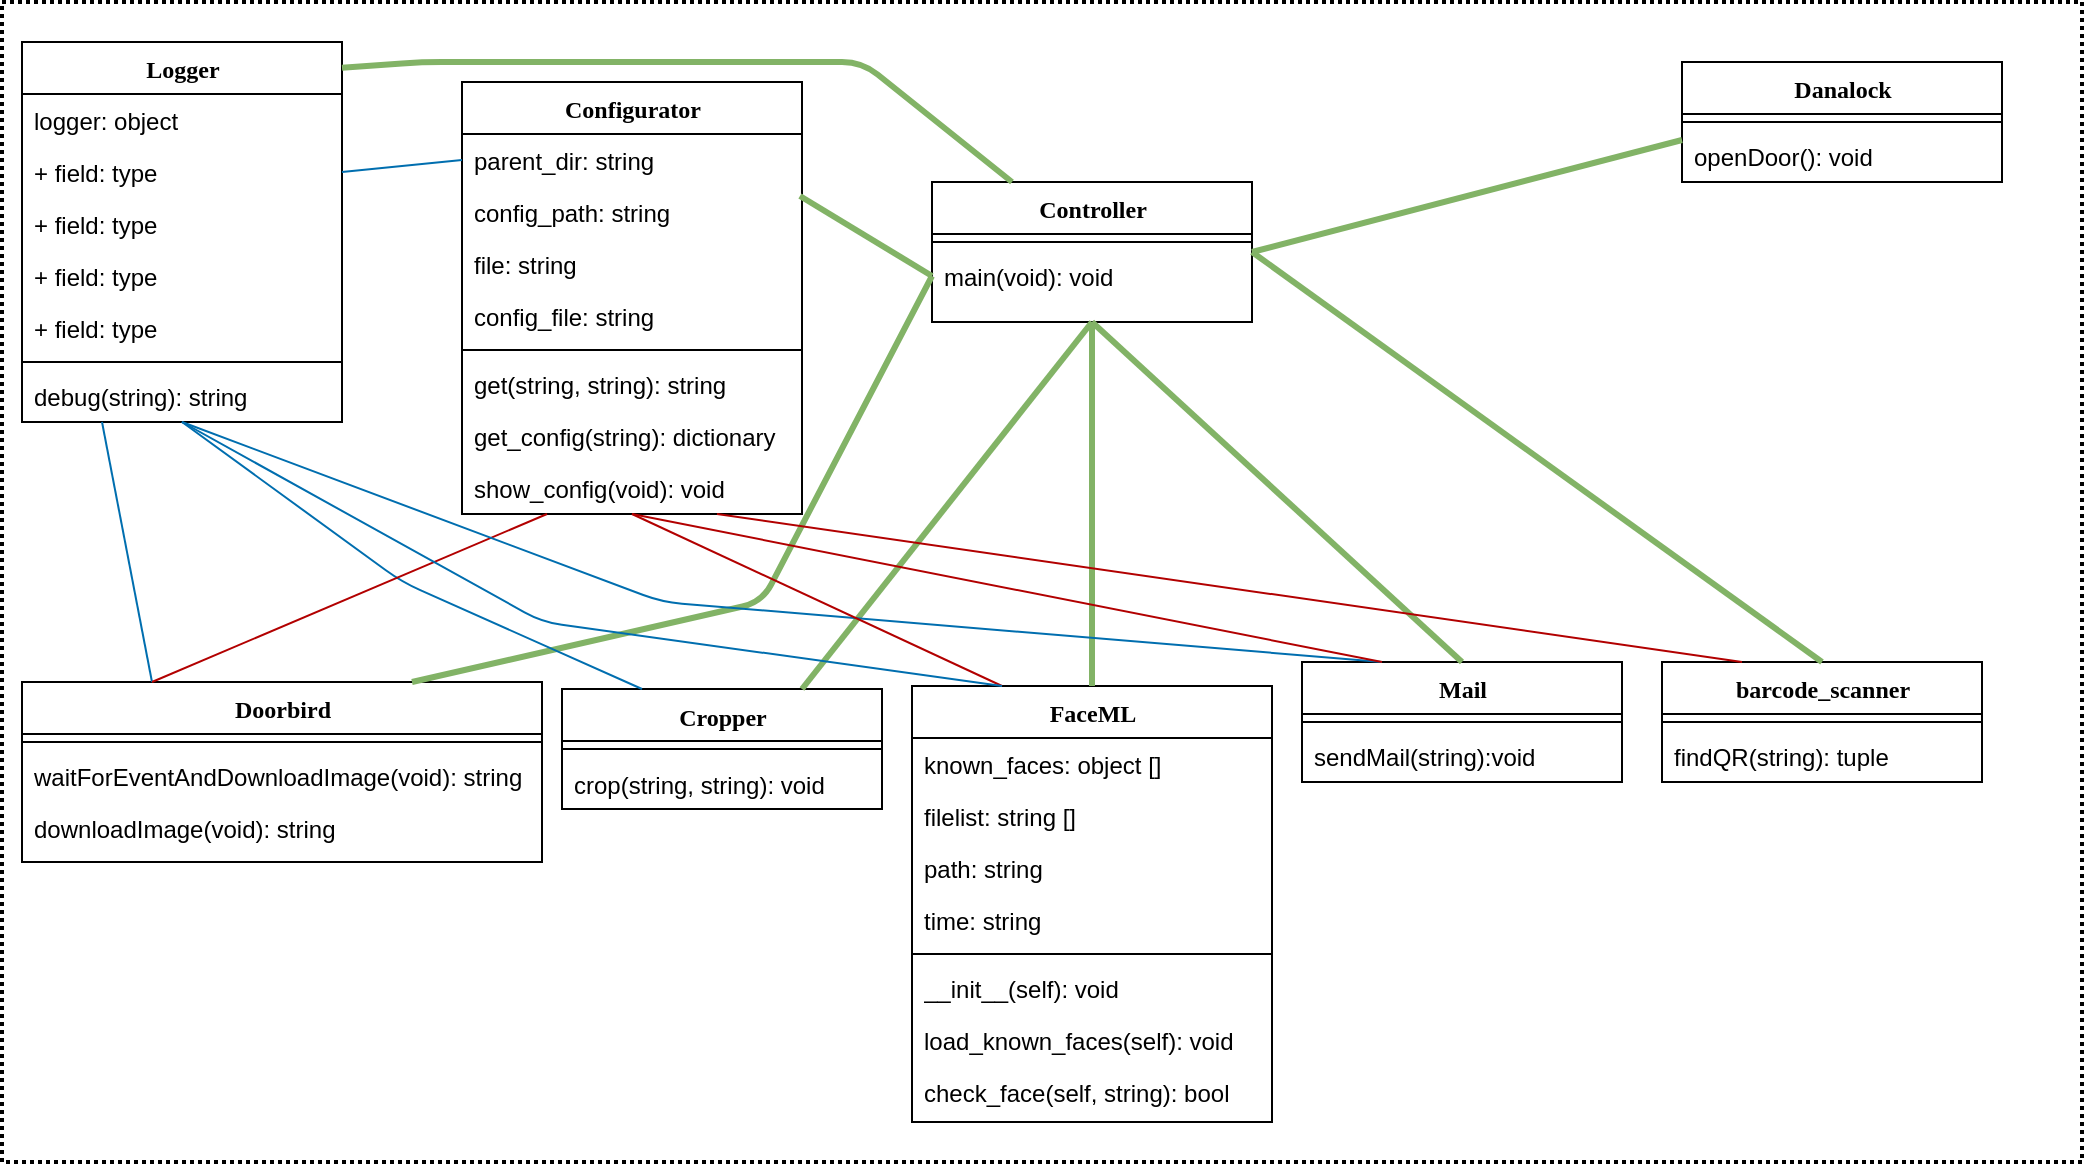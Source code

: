 <mxfile version="12.3.2" type="device" pages="1"><diagram name="Page-1" id="9f46799a-70d6-7492-0946-bef42562c5a5"><mxGraphModel dx="1422" dy="794" grid="1" gridSize="10" guides="1" tooltips="1" connect="1" arrows="1" fold="1" page="1" pageScale="1" pageWidth="1100" pageHeight="850" background="#ffffff" math="0" shadow="0"><root><mxCell id="0"/><mxCell id="1" parent="0"/><mxCell id="78961159f06e98e8-17" value="Logger" style="swimlane;html=1;fontStyle=1;align=center;verticalAlign=top;childLayout=stackLayout;horizontal=1;startSize=26;horizontalStack=0;resizeParent=1;resizeLast=0;collapsible=1;marginBottom=0;swimlaneFillColor=#ffffff;rounded=0;shadow=0;comic=0;labelBackgroundColor=none;strokeWidth=1;fillColor=none;fontFamily=Verdana;fontSize=12" parent="1" vertex="1"><mxGeometry x="30" y="100" width="160" height="190" as="geometry"/></mxCell><mxCell id="78961159f06e98e8-21" value="logger: object" style="text;html=1;strokeColor=none;fillColor=none;align=left;verticalAlign=top;spacingLeft=4;spacingRight=4;whiteSpace=wrap;overflow=hidden;rotatable=0;points=[[0,0.5],[1,0.5]];portConstraint=eastwest;" parent="78961159f06e98e8-17" vertex="1"><mxGeometry y="26" width="160" height="26" as="geometry"/></mxCell><mxCell id="78961159f06e98e8-23" value="+ field: type" style="text;html=1;strokeColor=none;fillColor=none;align=left;verticalAlign=top;spacingLeft=4;spacingRight=4;whiteSpace=wrap;overflow=hidden;rotatable=0;points=[[0,0.5],[1,0.5]];portConstraint=eastwest;" parent="78961159f06e98e8-17" vertex="1"><mxGeometry y="52" width="160" height="26" as="geometry"/></mxCell><mxCell id="78961159f06e98e8-25" value="+ field: type" style="text;html=1;strokeColor=none;fillColor=none;align=left;verticalAlign=top;spacingLeft=4;spacingRight=4;whiteSpace=wrap;overflow=hidden;rotatable=0;points=[[0,0.5],[1,0.5]];portConstraint=eastwest;" parent="78961159f06e98e8-17" vertex="1"><mxGeometry y="78" width="160" height="26" as="geometry"/></mxCell><mxCell id="78961159f06e98e8-26" value="+ field: type" style="text;html=1;strokeColor=none;fillColor=none;align=left;verticalAlign=top;spacingLeft=4;spacingRight=4;whiteSpace=wrap;overflow=hidden;rotatable=0;points=[[0,0.5],[1,0.5]];portConstraint=eastwest;" parent="78961159f06e98e8-17" vertex="1"><mxGeometry y="104" width="160" height="26" as="geometry"/></mxCell><mxCell id="78961159f06e98e8-24" value="+ field: type" style="text;html=1;strokeColor=none;fillColor=none;align=left;verticalAlign=top;spacingLeft=4;spacingRight=4;whiteSpace=wrap;overflow=hidden;rotatable=0;points=[[0,0.5],[1,0.5]];portConstraint=eastwest;" parent="78961159f06e98e8-17" vertex="1"><mxGeometry y="130" width="160" height="26" as="geometry"/></mxCell><mxCell id="78961159f06e98e8-19" value="" style="line;html=1;strokeWidth=1;fillColor=none;align=left;verticalAlign=middle;spacingTop=-1;spacingLeft=3;spacingRight=3;rotatable=0;labelPosition=right;points=[];portConstraint=eastwest;" parent="78961159f06e98e8-17" vertex="1"><mxGeometry y="156" width="160" height="8" as="geometry"/></mxCell><mxCell id="78961159f06e98e8-27" value="debug(string): string" style="text;html=1;strokeColor=none;fillColor=none;align=left;verticalAlign=top;spacingLeft=4;spacingRight=4;whiteSpace=wrap;overflow=hidden;rotatable=0;points=[[0,0.5],[1,0.5]];portConstraint=eastwest;" parent="78961159f06e98e8-17" vertex="1"><mxGeometry y="164" width="160" height="26" as="geometry"/></mxCell><mxCell id="78961159f06e98e8-30" value="Controller" style="swimlane;html=1;fontStyle=1;align=center;verticalAlign=top;childLayout=stackLayout;horizontal=1;startSize=26;horizontalStack=0;resizeParent=1;resizeLast=0;collapsible=1;marginBottom=0;swimlaneFillColor=#ffffff;rounded=0;shadow=0;comic=0;labelBackgroundColor=none;strokeWidth=1;fillColor=none;fontFamily=Verdana;fontSize=12" parent="1" vertex="1"><mxGeometry x="485" y="170" width="160" height="70" as="geometry"/></mxCell><mxCell id="78961159f06e98e8-38" value="" style="line;html=1;strokeWidth=1;fillColor=none;align=left;verticalAlign=middle;spacingTop=-1;spacingLeft=3;spacingRight=3;rotatable=0;labelPosition=right;points=[];portConstraint=eastwest;" parent="78961159f06e98e8-30" vertex="1"><mxGeometry y="26" width="160" height="8" as="geometry"/></mxCell><mxCell id="78961159f06e98e8-39" value="main(void): void" style="text;html=1;strokeColor=none;fillColor=none;align=left;verticalAlign=top;spacingLeft=4;spacingRight=4;whiteSpace=wrap;overflow=hidden;rotatable=0;points=[[0,0.5],[1,0.5]];portConstraint=eastwest;" parent="78961159f06e98e8-30" vertex="1"><mxGeometry y="34" width="160" height="26" as="geometry"/></mxCell><mxCell id="78961159f06e98e8-43" value="Configurator" style="swimlane;html=1;fontStyle=1;align=center;verticalAlign=top;childLayout=stackLayout;horizontal=1;startSize=26;horizontalStack=0;resizeParent=1;resizeLast=0;collapsible=1;marginBottom=0;swimlaneFillColor=#ffffff;rounded=0;shadow=0;comic=0;labelBackgroundColor=none;strokeWidth=1;fillColor=none;fontFamily=Verdana;fontSize=12" parent="1" vertex="1"><mxGeometry x="250" y="120" width="170" height="216" as="geometry"/></mxCell><mxCell id="78961159f06e98e8-44" value="parent_dir: string" style="text;html=1;strokeColor=none;fillColor=none;align=left;verticalAlign=top;spacingLeft=4;spacingRight=4;whiteSpace=wrap;overflow=hidden;rotatable=0;points=[[0,0.5],[1,0.5]];portConstraint=eastwest;" parent="78961159f06e98e8-43" vertex="1"><mxGeometry y="26" width="170" height="26" as="geometry"/></mxCell><mxCell id="78961159f06e98e8-45" value="config_path: string" style="text;html=1;strokeColor=none;fillColor=none;align=left;verticalAlign=top;spacingLeft=4;spacingRight=4;whiteSpace=wrap;overflow=hidden;rotatable=0;points=[[0,0.5],[1,0.5]];portConstraint=eastwest;" parent="78961159f06e98e8-43" vertex="1"><mxGeometry y="52" width="170" height="26" as="geometry"/></mxCell><mxCell id="78961159f06e98e8-49" value="file: string" style="text;html=1;strokeColor=none;fillColor=none;align=left;verticalAlign=top;spacingLeft=4;spacingRight=4;whiteSpace=wrap;overflow=hidden;rotatable=0;points=[[0,0.5],[1,0.5]];portConstraint=eastwest;" parent="78961159f06e98e8-43" vertex="1"><mxGeometry y="78" width="170" height="26" as="geometry"/></mxCell><mxCell id="78961159f06e98e8-50" value="config_file: string" style="text;html=1;strokeColor=none;fillColor=none;align=left;verticalAlign=top;spacingLeft=4;spacingRight=4;whiteSpace=wrap;overflow=hidden;rotatable=0;points=[[0,0.5],[1,0.5]];portConstraint=eastwest;" parent="78961159f06e98e8-43" vertex="1"><mxGeometry y="104" width="170" height="26" as="geometry"/></mxCell><mxCell id="78961159f06e98e8-51" value="" style="line;html=1;strokeWidth=1;fillColor=none;align=left;verticalAlign=middle;spacingTop=-1;spacingLeft=3;spacingRight=3;rotatable=0;labelPosition=right;points=[];portConstraint=eastwest;" parent="78961159f06e98e8-43" vertex="1"><mxGeometry y="130" width="170" height="8" as="geometry"/></mxCell><mxCell id="H99cASsbOz2Q3q3zwD32-48" value="get(string, string): string" style="text;html=1;strokeColor=none;fillColor=none;align=left;verticalAlign=top;spacingLeft=4;spacingRight=4;whiteSpace=wrap;overflow=hidden;rotatable=0;points=[[0,0.5],[1,0.5]];portConstraint=eastwest;" vertex="1" parent="78961159f06e98e8-43"><mxGeometry y="138" width="170" height="26" as="geometry"/></mxCell><mxCell id="78961159f06e98e8-52" value="get_config(string): dictionary" style="text;html=1;strokeColor=none;fillColor=none;align=left;verticalAlign=top;spacingLeft=4;spacingRight=4;whiteSpace=wrap;overflow=hidden;rotatable=0;points=[[0,0.5],[1,0.5]];portConstraint=eastwest;" parent="78961159f06e98e8-43" vertex="1"><mxGeometry y="164" width="170" height="26" as="geometry"/></mxCell><mxCell id="78961159f06e98e8-53" value="show_config(void): void" style="text;html=1;strokeColor=none;fillColor=none;align=left;verticalAlign=top;spacingLeft=4;spacingRight=4;whiteSpace=wrap;overflow=hidden;rotatable=0;points=[[0,0.5],[1,0.5]];portConstraint=eastwest;" parent="78961159f06e98e8-43" vertex="1"><mxGeometry y="190" width="170" height="26" as="geometry"/></mxCell><mxCell id="78961159f06e98e8-56" value="Cropper" style="swimlane;html=1;fontStyle=1;align=center;verticalAlign=top;childLayout=stackLayout;horizontal=1;startSize=26;horizontalStack=0;resizeParent=1;resizeLast=0;collapsible=1;marginBottom=0;swimlaneFillColor=#ffffff;rounded=0;shadow=0;comic=0;labelBackgroundColor=none;strokeWidth=1;fillColor=none;fontFamily=Verdana;fontSize=12" parent="1" vertex="1"><mxGeometry x="300" y="423.5" width="160" height="60" as="geometry"/></mxCell><mxCell id="78961159f06e98e8-64" value="" style="line;html=1;strokeWidth=1;fillColor=none;align=left;verticalAlign=middle;spacingTop=-1;spacingLeft=3;spacingRight=3;rotatable=0;labelPosition=right;points=[];portConstraint=eastwest;" parent="78961159f06e98e8-56" vertex="1"><mxGeometry y="26" width="160" height="8" as="geometry"/></mxCell><mxCell id="78961159f06e98e8-65" value="crop(string, string): void&amp;nbsp;" style="text;html=1;strokeColor=none;fillColor=none;align=left;verticalAlign=top;spacingLeft=4;spacingRight=4;whiteSpace=wrap;overflow=hidden;rotatable=0;points=[[0,0.5],[1,0.5]];portConstraint=eastwest;" parent="78961159f06e98e8-56" vertex="1"><mxGeometry y="34" width="160" height="26" as="geometry"/></mxCell><mxCell id="78961159f06e98e8-69" value="FaceML" style="swimlane;html=1;fontStyle=1;align=center;verticalAlign=top;childLayout=stackLayout;horizontal=1;startSize=26;horizontalStack=0;resizeParent=1;resizeLast=0;collapsible=1;marginBottom=0;swimlaneFillColor=#ffffff;rounded=0;shadow=0;comic=0;labelBackgroundColor=none;strokeWidth=1;fillColor=none;fontFamily=Verdana;fontSize=12" parent="1" vertex="1"><mxGeometry x="475" y="422" width="180" height="218" as="geometry"/></mxCell><mxCell id="78961159f06e98e8-70" value="known_faces: object []" style="text;html=1;strokeColor=none;fillColor=none;align=left;verticalAlign=top;spacingLeft=4;spacingRight=4;whiteSpace=wrap;overflow=hidden;rotatable=0;points=[[0,0.5],[1,0.5]];portConstraint=eastwest;" parent="78961159f06e98e8-69" vertex="1"><mxGeometry y="26" width="180" height="26" as="geometry"/></mxCell><mxCell id="78961159f06e98e8-71" value="filelist: string []" style="text;html=1;strokeColor=none;fillColor=none;align=left;verticalAlign=top;spacingLeft=4;spacingRight=4;whiteSpace=wrap;overflow=hidden;rotatable=0;points=[[0,0.5],[1,0.5]];portConstraint=eastwest;" parent="78961159f06e98e8-69" vertex="1"><mxGeometry y="52" width="180" height="26" as="geometry"/></mxCell><mxCell id="78961159f06e98e8-72" value="path: string" style="text;html=1;strokeColor=none;fillColor=none;align=left;verticalAlign=top;spacingLeft=4;spacingRight=4;whiteSpace=wrap;overflow=hidden;rotatable=0;points=[[0,0.5],[1,0.5]];portConstraint=eastwest;" parent="78961159f06e98e8-69" vertex="1"><mxGeometry y="78" width="180" height="26" as="geometry"/></mxCell><mxCell id="78961159f06e98e8-74" value="time: string" style="text;html=1;strokeColor=none;fillColor=none;align=left;verticalAlign=top;spacingLeft=4;spacingRight=4;whiteSpace=wrap;overflow=hidden;rotatable=0;points=[[0,0.5],[1,0.5]];portConstraint=eastwest;" parent="78961159f06e98e8-69" vertex="1"><mxGeometry y="104" width="180" height="26" as="geometry"/></mxCell><mxCell id="78961159f06e98e8-77" value="" style="line;html=1;strokeWidth=1;fillColor=none;align=left;verticalAlign=middle;spacingTop=-1;spacingLeft=3;spacingRight=3;rotatable=0;labelPosition=right;points=[];portConstraint=eastwest;" parent="78961159f06e98e8-69" vertex="1"><mxGeometry y="130" width="180" height="8" as="geometry"/></mxCell><mxCell id="78961159f06e98e8-78" value="__init__(self): void" style="text;html=1;strokeColor=none;fillColor=none;align=left;verticalAlign=top;spacingLeft=4;spacingRight=4;whiteSpace=wrap;overflow=hidden;rotatable=0;points=[[0,0.5],[1,0.5]];portConstraint=eastwest;" parent="78961159f06e98e8-69" vertex="1"><mxGeometry y="138" width="180" height="26" as="geometry"/></mxCell><mxCell id="78961159f06e98e8-79" value="load_known_faces(self): void" style="text;html=1;strokeColor=none;fillColor=none;align=left;verticalAlign=top;spacingLeft=4;spacingRight=4;whiteSpace=wrap;overflow=hidden;rotatable=0;points=[[0,0.5],[1,0.5]];portConstraint=eastwest;" parent="78961159f06e98e8-69" vertex="1"><mxGeometry y="164" width="180" height="26" as="geometry"/></mxCell><mxCell id="78961159f06e98e8-80" value="check_face(self, string): bool" style="text;html=1;strokeColor=none;fillColor=none;align=left;verticalAlign=top;spacingLeft=4;spacingRight=4;whiteSpace=wrap;overflow=hidden;rotatable=0;points=[[0,0.5],[1,0.5]];portConstraint=eastwest;" parent="78961159f06e98e8-69" vertex="1"><mxGeometry y="190" width="180" height="26" as="geometry"/></mxCell><mxCell id="78961159f06e98e8-82" value="Mail" style="swimlane;html=1;fontStyle=1;align=center;verticalAlign=top;childLayout=stackLayout;horizontal=1;startSize=26;horizontalStack=0;resizeParent=1;resizeLast=0;collapsible=1;marginBottom=0;swimlaneFillColor=#ffffff;rounded=0;shadow=0;comic=0;labelBackgroundColor=none;strokeWidth=1;fillColor=none;fontFamily=Verdana;fontSize=12" parent="1" vertex="1"><mxGeometry x="670" y="410" width="160" height="60" as="geometry"/></mxCell><mxCell id="78961159f06e98e8-90" value="" style="line;html=1;strokeWidth=1;fillColor=none;align=left;verticalAlign=middle;spacingTop=-1;spacingLeft=3;spacingRight=3;rotatable=0;labelPosition=right;points=[];portConstraint=eastwest;" parent="78961159f06e98e8-82" vertex="1"><mxGeometry y="26" width="160" height="8" as="geometry"/></mxCell><mxCell id="78961159f06e98e8-91" value="sendMail(string):void" style="text;html=1;strokeColor=none;fillColor=none;align=left;verticalAlign=top;spacingLeft=4;spacingRight=4;whiteSpace=wrap;overflow=hidden;rotatable=0;points=[[0,0.5],[1,0.5]];portConstraint=eastwest;" parent="78961159f06e98e8-82" vertex="1"><mxGeometry y="34" width="160" height="26" as="geometry"/></mxCell><mxCell id="78961159f06e98e8-95" value="Doorbird" style="swimlane;html=1;fontStyle=1;align=center;verticalAlign=top;childLayout=stackLayout;horizontal=1;startSize=26;horizontalStack=0;resizeParent=1;resizeLast=0;collapsible=1;marginBottom=0;swimlaneFillColor=#ffffff;rounded=0;shadow=0;comic=0;labelBackgroundColor=none;strokeWidth=1;fillColor=none;fontFamily=Verdana;fontSize=12" parent="1" vertex="1"><mxGeometry x="30" y="420" width="260" height="90" as="geometry"/></mxCell><mxCell id="78961159f06e98e8-103" value="" style="line;html=1;strokeWidth=1;fillColor=none;align=left;verticalAlign=middle;spacingTop=-1;spacingLeft=3;spacingRight=3;rotatable=0;labelPosition=right;points=[];portConstraint=eastwest;" parent="78961159f06e98e8-95" vertex="1"><mxGeometry y="26" width="260" height="8" as="geometry"/></mxCell><mxCell id="H99cASsbOz2Q3q3zwD32-57" value="waitForEventAndDownloadImage(void): string" style="text;html=1;strokeColor=none;fillColor=none;align=left;verticalAlign=top;spacingLeft=4;spacingRight=4;whiteSpace=wrap;overflow=hidden;rotatable=0;points=[[0,0.5],[1,0.5]];portConstraint=eastwest;" vertex="1" parent="78961159f06e98e8-95"><mxGeometry y="34" width="260" height="26" as="geometry"/></mxCell><mxCell id="78961159f06e98e8-104" value="downloadImage(void): string" style="text;html=1;strokeColor=none;fillColor=none;align=left;verticalAlign=top;spacingLeft=4;spacingRight=4;whiteSpace=wrap;overflow=hidden;rotatable=0;points=[[0,0.5],[1,0.5]];portConstraint=eastwest;" parent="78961159f06e98e8-95" vertex="1"><mxGeometry y="60" width="260" height="26" as="geometry"/></mxCell><mxCell id="78961159f06e98e8-108" value="barcode_scanner" style="swimlane;html=1;fontStyle=1;align=center;verticalAlign=top;childLayout=stackLayout;horizontal=1;startSize=26;horizontalStack=0;resizeParent=1;resizeLast=0;collapsible=1;marginBottom=0;swimlaneFillColor=#ffffff;rounded=0;shadow=0;comic=0;labelBackgroundColor=none;strokeWidth=1;fillColor=none;fontFamily=Verdana;fontSize=12" parent="1" vertex="1"><mxGeometry x="850" y="410" width="160" height="60" as="geometry"/></mxCell><mxCell id="78961159f06e98e8-116" value="" style="line;html=1;strokeWidth=1;fillColor=none;align=left;verticalAlign=middle;spacingTop=-1;spacingLeft=3;spacingRight=3;rotatable=0;labelPosition=right;points=[];portConstraint=eastwest;" parent="78961159f06e98e8-108" vertex="1"><mxGeometry y="26" width="160" height="8" as="geometry"/></mxCell><mxCell id="78961159f06e98e8-117" value="findQR(string): tuple" style="text;html=1;strokeColor=none;fillColor=none;align=left;verticalAlign=top;spacingLeft=4;spacingRight=4;whiteSpace=wrap;overflow=hidden;rotatable=0;points=[[0,0.5],[1,0.5]];portConstraint=eastwest;" parent="78961159f06e98e8-108" vertex="1"><mxGeometry y="34" width="160" height="26" as="geometry"/></mxCell><mxCell id="H99cASsbOz2Q3q3zwD32-1" value="" style="endArrow=none;html=1;exitX=1;exitY=0.068;exitDx=0;exitDy=0;fillColor=#d5e8d4;strokeColor=#82b366;gradientColor=#97d077;strokeWidth=3;entryX=0.25;entryY=0;entryDx=0;entryDy=0;exitPerimeter=0;" edge="1" parent="1" source="78961159f06e98e8-17" target="78961159f06e98e8-30"><mxGeometry width="50" height="50" relative="1" as="geometry"><mxPoint x="290" y="425" as="sourcePoint"/><mxPoint x="467" y="108" as="targetPoint"/><Array as="points"><mxPoint x="230" y="110"/><mxPoint x="450" y="110"/></Array></mxGeometry></mxCell><mxCell id="H99cASsbOz2Q3q3zwD32-2" value="" style="endArrow=none;html=1;exitX=0.994;exitY=0.192;exitDx=0;exitDy=0;exitPerimeter=0;fillColor=#d5e8d4;strokeColor=#82b366;gradientColor=#97d077;strokeWidth=3;entryX=0;entryY=0.5;entryDx=0;entryDy=0;" edge="1" parent="1" source="78961159f06e98e8-45" target="78961159f06e98e8-39"><mxGeometry width="50" height="50" relative="1" as="geometry"><mxPoint x="390" y="240" as="sourcePoint"/><mxPoint x="469" y="185" as="targetPoint"/></mxGeometry></mxCell><mxCell id="H99cASsbOz2Q3q3zwD32-4" value="Danalock" style="swimlane;html=1;fontStyle=1;align=center;verticalAlign=top;childLayout=stackLayout;horizontal=1;startSize=26;horizontalStack=0;resizeParent=1;resizeLast=0;collapsible=1;marginBottom=0;swimlaneFillColor=#ffffff;rounded=0;shadow=0;comic=0;labelBackgroundColor=none;strokeWidth=1;fillColor=none;fontFamily=Verdana;fontSize=12" vertex="1" parent="1"><mxGeometry x="860" y="110" width="160" height="60" as="geometry"/></mxCell><mxCell id="H99cASsbOz2Q3q3zwD32-7" value="" style="line;html=1;strokeWidth=1;fillColor=none;align=left;verticalAlign=middle;spacingTop=-1;spacingLeft=3;spacingRight=3;rotatable=0;labelPosition=right;points=[];portConstraint=eastwest;" vertex="1" parent="H99cASsbOz2Q3q3zwD32-4"><mxGeometry y="26" width="160" height="8" as="geometry"/></mxCell><mxCell id="H99cASsbOz2Q3q3zwD32-9" value="openDoor(): void" style="text;html=1;strokeColor=none;fillColor=none;align=left;verticalAlign=top;spacingLeft=4;spacingRight=4;whiteSpace=wrap;overflow=hidden;rotatable=0;points=[[0,0.5],[1,0.5]];portConstraint=eastwest;" vertex="1" parent="H99cASsbOz2Q3q3zwD32-4"><mxGeometry y="34" width="160" height="26" as="geometry"/></mxCell><mxCell id="H99cASsbOz2Q3q3zwD32-13" value="" style="endArrow=none;html=1;entryX=0;entryY=0.5;entryDx=0;entryDy=0;exitX=0.75;exitY=0;exitDx=0;exitDy=0;fillColor=#d5e8d4;strokeColor=#82b366;gradientColor=#97d077;strokeWidth=3;" edge="1" parent="1" source="78961159f06e98e8-95" target="78961159f06e98e8-39"><mxGeometry width="50" height="50" relative="1" as="geometry"><mxPoint x="320" y="80" as="sourcePoint"/><mxPoint x="470" y="262" as="targetPoint"/><Array as="points"><mxPoint x="400" y="380"/></Array></mxGeometry></mxCell><mxCell id="H99cASsbOz2Q3q3zwD32-14" value="" style="endArrow=none;html=1;exitX=0.5;exitY=1;exitDx=0;exitDy=0;entryX=0.5;entryY=0;entryDx=0;entryDy=0;fillColor=#d5e8d4;strokeColor=#82b366;gradientColor=#97d077;strokeWidth=3;" edge="1" parent="1" source="78961159f06e98e8-30" target="78961159f06e98e8-82"><mxGeometry width="50" height="50" relative="1" as="geometry"><mxPoint x="630" y="262" as="sourcePoint"/><mxPoint x="730" y="20" as="targetPoint"/></mxGeometry></mxCell><mxCell id="H99cASsbOz2Q3q3zwD32-15" value="" style="endArrow=none;html=1;entryX=0.5;entryY=0;entryDx=0;entryDy=0;exitX=1;exitY=0.5;exitDx=0;exitDy=0;fillColor=#d5e8d4;strokeColor=#82b366;gradientColor=#97d077;strokeWidth=3;" edge="1" parent="1" source="78961159f06e98e8-30" target="78961159f06e98e8-108"><mxGeometry width="50" height="50" relative="1" as="geometry"><mxPoint x="630" y="98" as="sourcePoint"/><mxPoint x="740" y="30" as="targetPoint"/></mxGeometry></mxCell><mxCell id="H99cASsbOz2Q3q3zwD32-16" value="" style="endArrow=none;html=1;entryX=1;entryY=0.5;entryDx=0;entryDy=0;exitX=0;exitY=0.5;exitDx=0;exitDy=0;fillColor=#d5e8d4;strokeColor=#82b366;gradientColor=#97d077;strokeWidth=3;" edge="1" parent="1" target="78961159f06e98e8-30"><mxGeometry width="50" height="50" relative="1" as="geometry"><mxPoint x="860" y="149.0" as="sourcePoint"/><mxPoint x="630" y="72" as="targetPoint"/></mxGeometry></mxCell><mxCell id="H99cASsbOz2Q3q3zwD32-17" value="" style="endArrow=none;html=1;entryX=0.5;entryY=1;entryDx=0;entryDy=0;exitX=0.75;exitY=0;exitDx=0;exitDy=0;fillColor=#d5e8d4;strokeColor=#82b366;gradientColor=#97d077;strokeWidth=3;" edge="1" parent="1" source="78961159f06e98e8-56" target="78961159f06e98e8-30"><mxGeometry width="50" height="50" relative="1" as="geometry"><mxPoint x="400" y="380" as="sourcePoint"/><mxPoint x="450" y="330" as="targetPoint"/></mxGeometry></mxCell><mxCell id="H99cASsbOz2Q3q3zwD32-18" value="" style="endArrow=none;html=1;exitX=0.5;exitY=0;exitDx=0;exitDy=0;fillColor=#d5e8d4;strokeColor=#82b366;gradientColor=#97d077;strokeWidth=3;entryX=0.5;entryY=1;entryDx=0;entryDy=0;" edge="1" parent="1" source="78961159f06e98e8-69" target="78961159f06e98e8-30"><mxGeometry width="50" height="50" relative="1" as="geometry"><mxPoint x="410" y="390" as="sourcePoint"/><mxPoint x="570" y="310" as="targetPoint"/></mxGeometry></mxCell><mxCell id="H99cASsbOz2Q3q3zwD32-26" value="" style="endArrow=none;html=1;entryX=1;entryY=0.5;entryDx=0;entryDy=0;exitX=0;exitY=0.5;exitDx=0;exitDy=0;fillColor=#1ba1e2;strokeColor=#006EAF;" edge="1" parent="1" source="78961159f06e98e8-44" target="78961159f06e98e8-23"><mxGeometry width="50" height="50" relative="1" as="geometry"><mxPoint x="70" y="380" as="sourcePoint"/><mxPoint x="120" y="330" as="targetPoint"/></mxGeometry></mxCell><mxCell id="H99cASsbOz2Q3q3zwD32-36" value="" style="endArrow=none;html=1;entryX=0.25;entryY=1;entryDx=0;entryDy=0;exitX=0.25;exitY=0;exitDx=0;exitDy=0;fillColor=#1ba1e2;strokeColor=#006EAF;" edge="1" parent="1" source="78961159f06e98e8-95" target="78961159f06e98e8-17"><mxGeometry width="50" height="50" relative="1" as="geometry"><mxPoint x="70" y="350" as="sourcePoint"/><mxPoint x="120" y="300" as="targetPoint"/></mxGeometry></mxCell><mxCell id="H99cASsbOz2Q3q3zwD32-37" value="" style="endArrow=none;html=1;entryX=0.5;entryY=1;entryDx=0;entryDy=0;exitX=0.25;exitY=0;exitDx=0;exitDy=0;fillColor=#1ba1e2;strokeColor=#006EAF;" edge="1" parent="1" source="78961159f06e98e8-56" target="78961159f06e98e8-17"><mxGeometry width="50" height="50" relative="1" as="geometry"><mxPoint x="250" y="390" as="sourcePoint"/><mxPoint x="300" y="340" as="targetPoint"/><Array as="points"><mxPoint x="220" y="370"/></Array></mxGeometry></mxCell><mxCell id="H99cASsbOz2Q3q3zwD32-38" value="" style="endArrow=none;html=1;entryX=0.25;entryY=1;entryDx=0;entryDy=0;exitX=0.25;exitY=0;exitDx=0;exitDy=0;fillColor=#e51400;strokeColor=#B20000;" edge="1" parent="1" source="78961159f06e98e8-95" target="78961159f06e98e8-43"><mxGeometry width="50" height="50" relative="1" as="geometry"><mxPoint x="80" y="360" as="sourcePoint"/><mxPoint x="130" y="310" as="targetPoint"/></mxGeometry></mxCell><mxCell id="H99cASsbOz2Q3q3zwD32-39" value="" style="endArrow=none;html=1;entryX=0.75;entryY=1;entryDx=0;entryDy=0;exitX=0.25;exitY=0;exitDx=0;exitDy=0;fillColor=#e51400;strokeColor=#B20000;" edge="1" parent="1" source="78961159f06e98e8-108" target="78961159f06e98e8-43"><mxGeometry width="50" height="50" relative="1" as="geometry"><mxPoint x="130" y="320" as="sourcePoint"/><mxPoint x="180" y="270" as="targetPoint"/></mxGeometry></mxCell><mxCell id="H99cASsbOz2Q3q3zwD32-40" value="" style="endArrow=none;html=1;entryX=0.5;entryY=1;entryDx=0;entryDy=0;exitX=0.25;exitY=0;exitDx=0;exitDy=0;fillColor=#1ba1e2;strokeColor=#006EAF;" edge="1" parent="1" source="78961159f06e98e8-82" target="78961159f06e98e8-17"><mxGeometry width="50" height="50" relative="1" as="geometry"><mxPoint x="30" y="377" as="sourcePoint"/><mxPoint x="80" y="327" as="targetPoint"/><Array as="points"><mxPoint x="350" y="380"/></Array></mxGeometry></mxCell><mxCell id="H99cASsbOz2Q3q3zwD32-41" value="" style="endArrow=none;html=1;entryX=0.5;entryY=1;entryDx=0;entryDy=0;exitX=0.25;exitY=0;exitDx=0;exitDy=0;fillColor=#e51400;strokeColor=#B20000;" edge="1" parent="1" source="78961159f06e98e8-69" target="78961159f06e98e8-43"><mxGeometry width="50" height="50" relative="1" as="geometry"><mxPoint x="180" y="380" as="sourcePoint"/><mxPoint x="230" y="330" as="targetPoint"/></mxGeometry></mxCell><mxCell id="H99cASsbOz2Q3q3zwD32-42" value="" style="endArrow=none;html=1;entryX=0.5;entryY=1;entryDx=0;entryDy=0;exitX=0.25;exitY=0;exitDx=0;exitDy=0;fillColor=#1ba1e2;strokeColor=#006EAF;" edge="1" parent="1" source="78961159f06e98e8-69" target="78961159f06e98e8-17"><mxGeometry width="50" height="50" relative="1" as="geometry"><mxPoint x="170" y="370" as="sourcePoint"/><mxPoint x="220" y="320" as="targetPoint"/><Array as="points"><mxPoint x="290" y="390"/></Array></mxGeometry></mxCell><mxCell id="H99cASsbOz2Q3q3zwD32-43" value="" style="endArrow=none;html=1;entryX=0.5;entryY=1;entryDx=0;entryDy=0;exitX=0.25;exitY=0;exitDx=0;exitDy=0;fillColor=#e51400;strokeColor=#B20000;" edge="1" parent="1" source="78961159f06e98e8-82" target="78961159f06e98e8-43"><mxGeometry width="50" height="50" relative="1" as="geometry"><mxPoint x="40" y="410" as="sourcePoint"/><mxPoint x="90" y="360" as="targetPoint"/></mxGeometry></mxCell><mxCell id="H99cASsbOz2Q3q3zwD32-60" value="" style="rounded=0;whiteSpace=wrap;html=1;fillColor=none;dashed=1;strokeWidth=2;dashPattern=1 1;" vertex="1" parent="1"><mxGeometry x="20" y="80" width="1040" height="580" as="geometry"/></mxCell></root></mxGraphModel></diagram></mxfile>